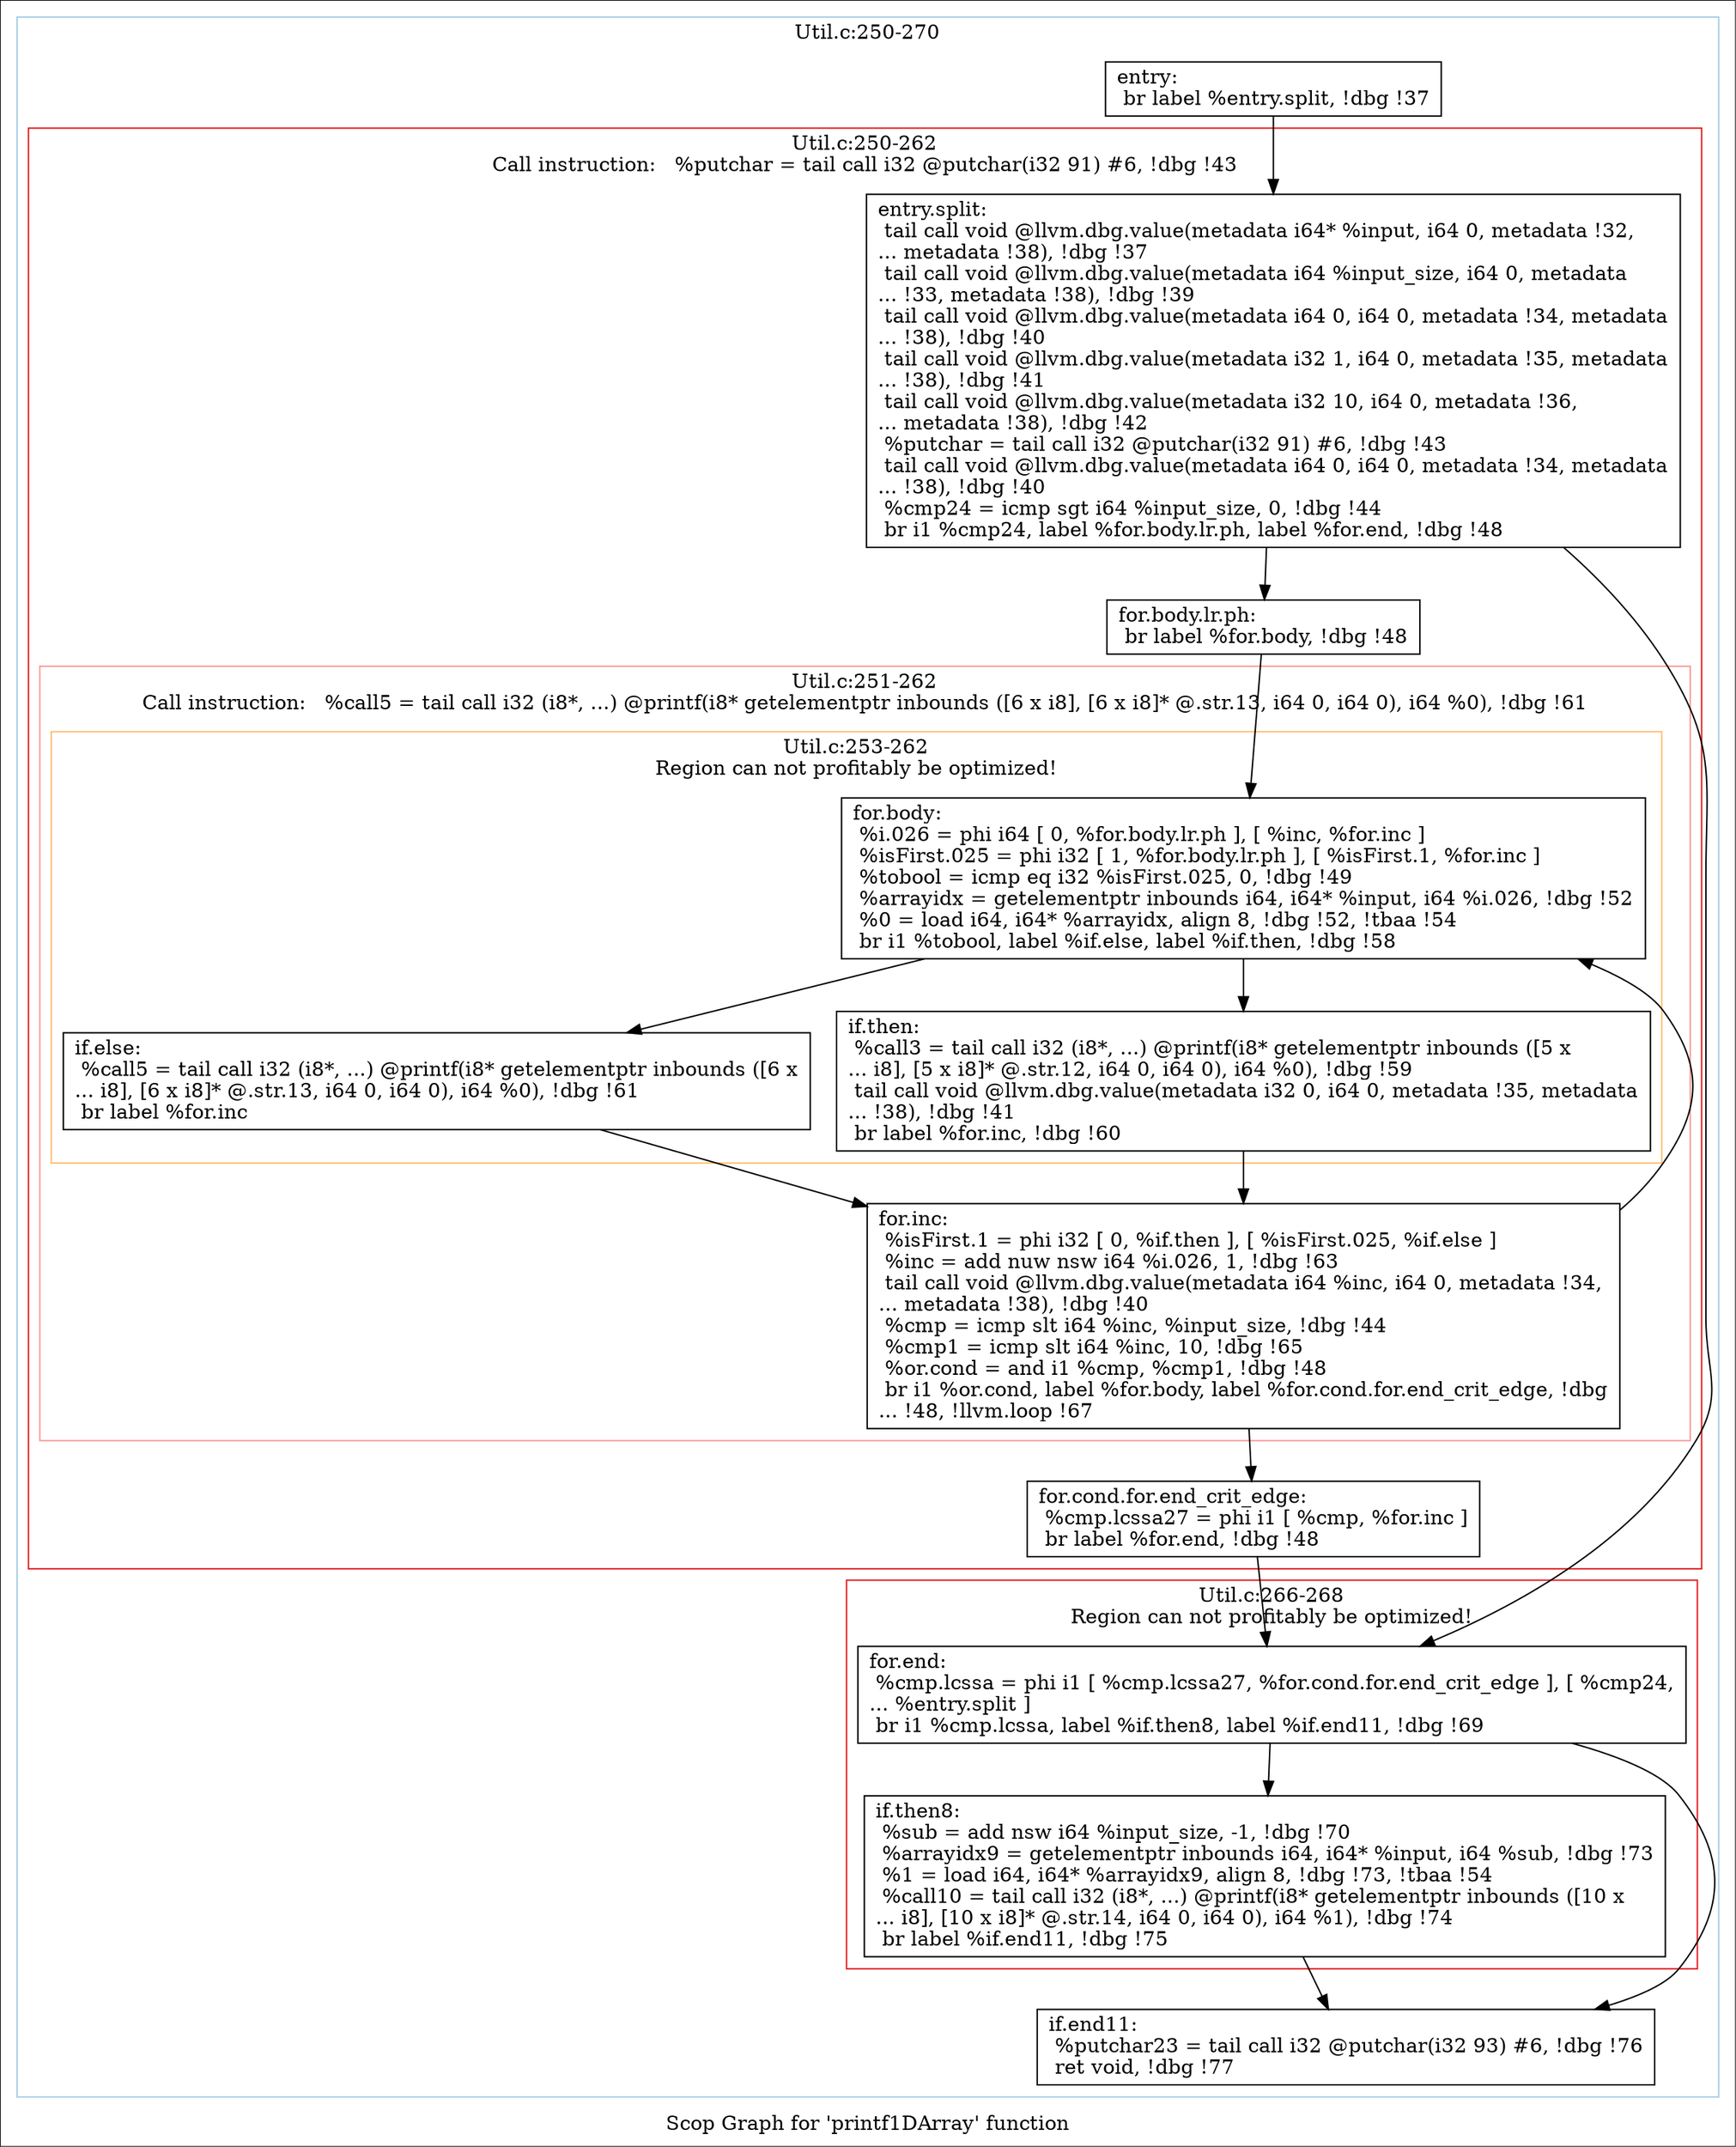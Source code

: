 digraph "Scop Graph for 'printf1DArray' function" {
	label="Scop Graph for 'printf1DArray' function";

	Node0xb44d840 [shape=record,label="{entry:\l  br label %entry.split, !dbg !37\l}"];
	Node0xb44d840 -> Node0xb4073b0;
	Node0xb4073b0 [shape=record,label="{entry.split:                                      \l  tail call void @llvm.dbg.value(metadata i64* %input, i64 0, metadata !32,\l... metadata !38), !dbg !37\l  tail call void @llvm.dbg.value(metadata i64 %input_size, i64 0, metadata\l... !33, metadata !38), !dbg !39\l  tail call void @llvm.dbg.value(metadata i64 0, i64 0, metadata !34, metadata\l... !38), !dbg !40\l  tail call void @llvm.dbg.value(metadata i32 1, i64 0, metadata !35, metadata\l... !38), !dbg !41\l  tail call void @llvm.dbg.value(metadata i32 10, i64 0, metadata !36,\l... metadata !38), !dbg !42\l  %putchar = tail call i32 @putchar(i32 91) #6, !dbg !43\l  tail call void @llvm.dbg.value(metadata i64 0, i64 0, metadata !34, metadata\l... !38), !dbg !40\l  %cmp24 = icmp sgt i64 %input_size, 0, !dbg !44\l  br i1 %cmp24, label %for.body.lr.ph, label %for.end, !dbg !48\l}"];
	Node0xb4073b0 -> Node0xb402170;
	Node0xb4073b0 -> Node0xb405aa0;
	Node0xb402170 [shape=record,label="{for.body.lr.ph:                                   \l  br label %for.body, !dbg !48\l}"];
	Node0xb402170 -> Node0xb43a3d0;
	Node0xb43a3d0 [shape=record,label="{for.body:                                         \l  %i.026 = phi i64 [ 0, %for.body.lr.ph ], [ %inc, %for.inc ]\l  %isFirst.025 = phi i32 [ 1, %for.body.lr.ph ], [ %isFirst.1, %for.inc ]\l  %tobool = icmp eq i32 %isFirst.025, 0, !dbg !49\l  %arrayidx = getelementptr inbounds i64, i64* %input, i64 %i.026, !dbg !52\l  %0 = load i64, i64* %arrayidx, align 8, !dbg !52, !tbaa !54\l  br i1 %tobool, label %if.else, label %if.then, !dbg !58\l}"];
	Node0xb43a3d0 -> Node0xb40f8f0;
	Node0xb43a3d0 -> Node0xb4b9880;
	Node0xb40f8f0 [shape=record,label="{if.else:                                          \l  %call5 = tail call i32 (i8*, ...) @printf(i8* getelementptr inbounds ([6 x\l... i8], [6 x i8]* @.str.13, i64 0, i64 0), i64 %0), !dbg !61\l  br label %for.inc\l}"];
	Node0xb40f8f0 -> Node0xb415040;
	Node0xb415040 [shape=record,label="{for.inc:                                          \l  %isFirst.1 = phi i32 [ 0, %if.then ], [ %isFirst.025, %if.else ]\l  %inc = add nuw nsw i64 %i.026, 1, !dbg !63\l  tail call void @llvm.dbg.value(metadata i64 %inc, i64 0, metadata !34,\l... metadata !38), !dbg !40\l  %cmp = icmp slt i64 %inc, %input_size, !dbg !44\l  %cmp1 = icmp slt i64 %inc, 10, !dbg !65\l  %or.cond = and i1 %cmp, %cmp1, !dbg !48\l  br i1 %or.cond, label %for.body, label %for.cond.for.end_crit_edge, !dbg\l... !48, !llvm.loop !67\l}"];
	Node0xb415040 -> Node0xb43a3d0[constraint=false];
	Node0xb415040 -> Node0xb427ef0;
	Node0xb427ef0 [shape=record,label="{for.cond.for.end_crit_edge:                       \l  %cmp.lcssa27 = phi i1 [ %cmp, %for.inc ]\l  br label %for.end, !dbg !48\l}"];
	Node0xb427ef0 -> Node0xb405aa0;
	Node0xb405aa0 [shape=record,label="{for.end:                                          \l  %cmp.lcssa = phi i1 [ %cmp.lcssa27, %for.cond.for.end_crit_edge ], [ %cmp24,\l... %entry.split ]\l  br i1 %cmp.lcssa, label %if.then8, label %if.end11, !dbg !69\l}"];
	Node0xb405aa0 -> Node0xb4560b0;
	Node0xb405aa0 -> Node0xb443290;
	Node0xb4560b0 [shape=record,label="{if.then8:                                         \l  %sub = add nsw i64 %input_size, -1, !dbg !70\l  %arrayidx9 = getelementptr inbounds i64, i64* %input, i64 %sub, !dbg !73\l  %1 = load i64, i64* %arrayidx9, align 8, !dbg !73, !tbaa !54\l  %call10 = tail call i32 (i8*, ...) @printf(i8* getelementptr inbounds ([10 x\l... i8], [10 x i8]* @.str.14, i64 0, i64 0), i64 %1), !dbg !74\l  br label %if.end11, !dbg !75\l}"];
	Node0xb4560b0 -> Node0xb443290;
	Node0xb443290 [shape=record,label="{if.end11:                                         \l  %putchar23 = tail call i32 @putchar(i32 93) #6, !dbg !76\l  ret void, !dbg !77\l}"];
	Node0xb4b9880 [shape=record,label="{if.then:                                          \l  %call3 = tail call i32 (i8*, ...) @printf(i8* getelementptr inbounds ([5 x\l... i8], [5 x i8]* @.str.12, i64 0, i64 0), i64 %0), !dbg !59\l  tail call void @llvm.dbg.value(metadata i32 0, i64 0, metadata !35, metadata\l... !38), !dbg !41\l  br label %for.inc, !dbg !60\l}"];
	Node0xb4b9880 -> Node0xb415040;
	colorscheme = "paired12"
        subgraph cluster_0xb442c00 {
          label = "Util.c:250-270
";
          style = solid;
          color = 1
          subgraph cluster_0xb40adc0 {
            label = "Util.c:250-262
Call instruction:   %putchar = tail call i32 @putchar(i32 91) #6, !dbg !43";
            style = solid;
            color = 6
            subgraph cluster_0xb40ad40 {
              label = "Util.c:251-262
Call instruction:   %call5 = tail call i32 (i8*, ...) @printf(i8* getelementptr inbounds ([6 x i8], [6 x i8]* @.str.13, i64 0, i64 0), i64 %0), !dbg !61";
              style = solid;
              color = 5
              subgraph cluster_0xb453db0 {
                label = "Util.c:253-262
Region can not profitably be optimized!";
                style = solid;
                color = 7
                Node0xb43a3d0;
                Node0xb40f8f0;
                Node0xb4b9880;
              }
              Node0xb415040;
            }
            Node0xb4073b0;
            Node0xb402170;
            Node0xb427ef0;
          }
          subgraph cluster_0xb44db60 {
            label = "Util.c:266-268
Region can not profitably be optimized!";
            style = solid;
            color = 6
            Node0xb405aa0;
            Node0xb4560b0;
          }
          Node0xb44d840;
          Node0xb443290;
        }
}
